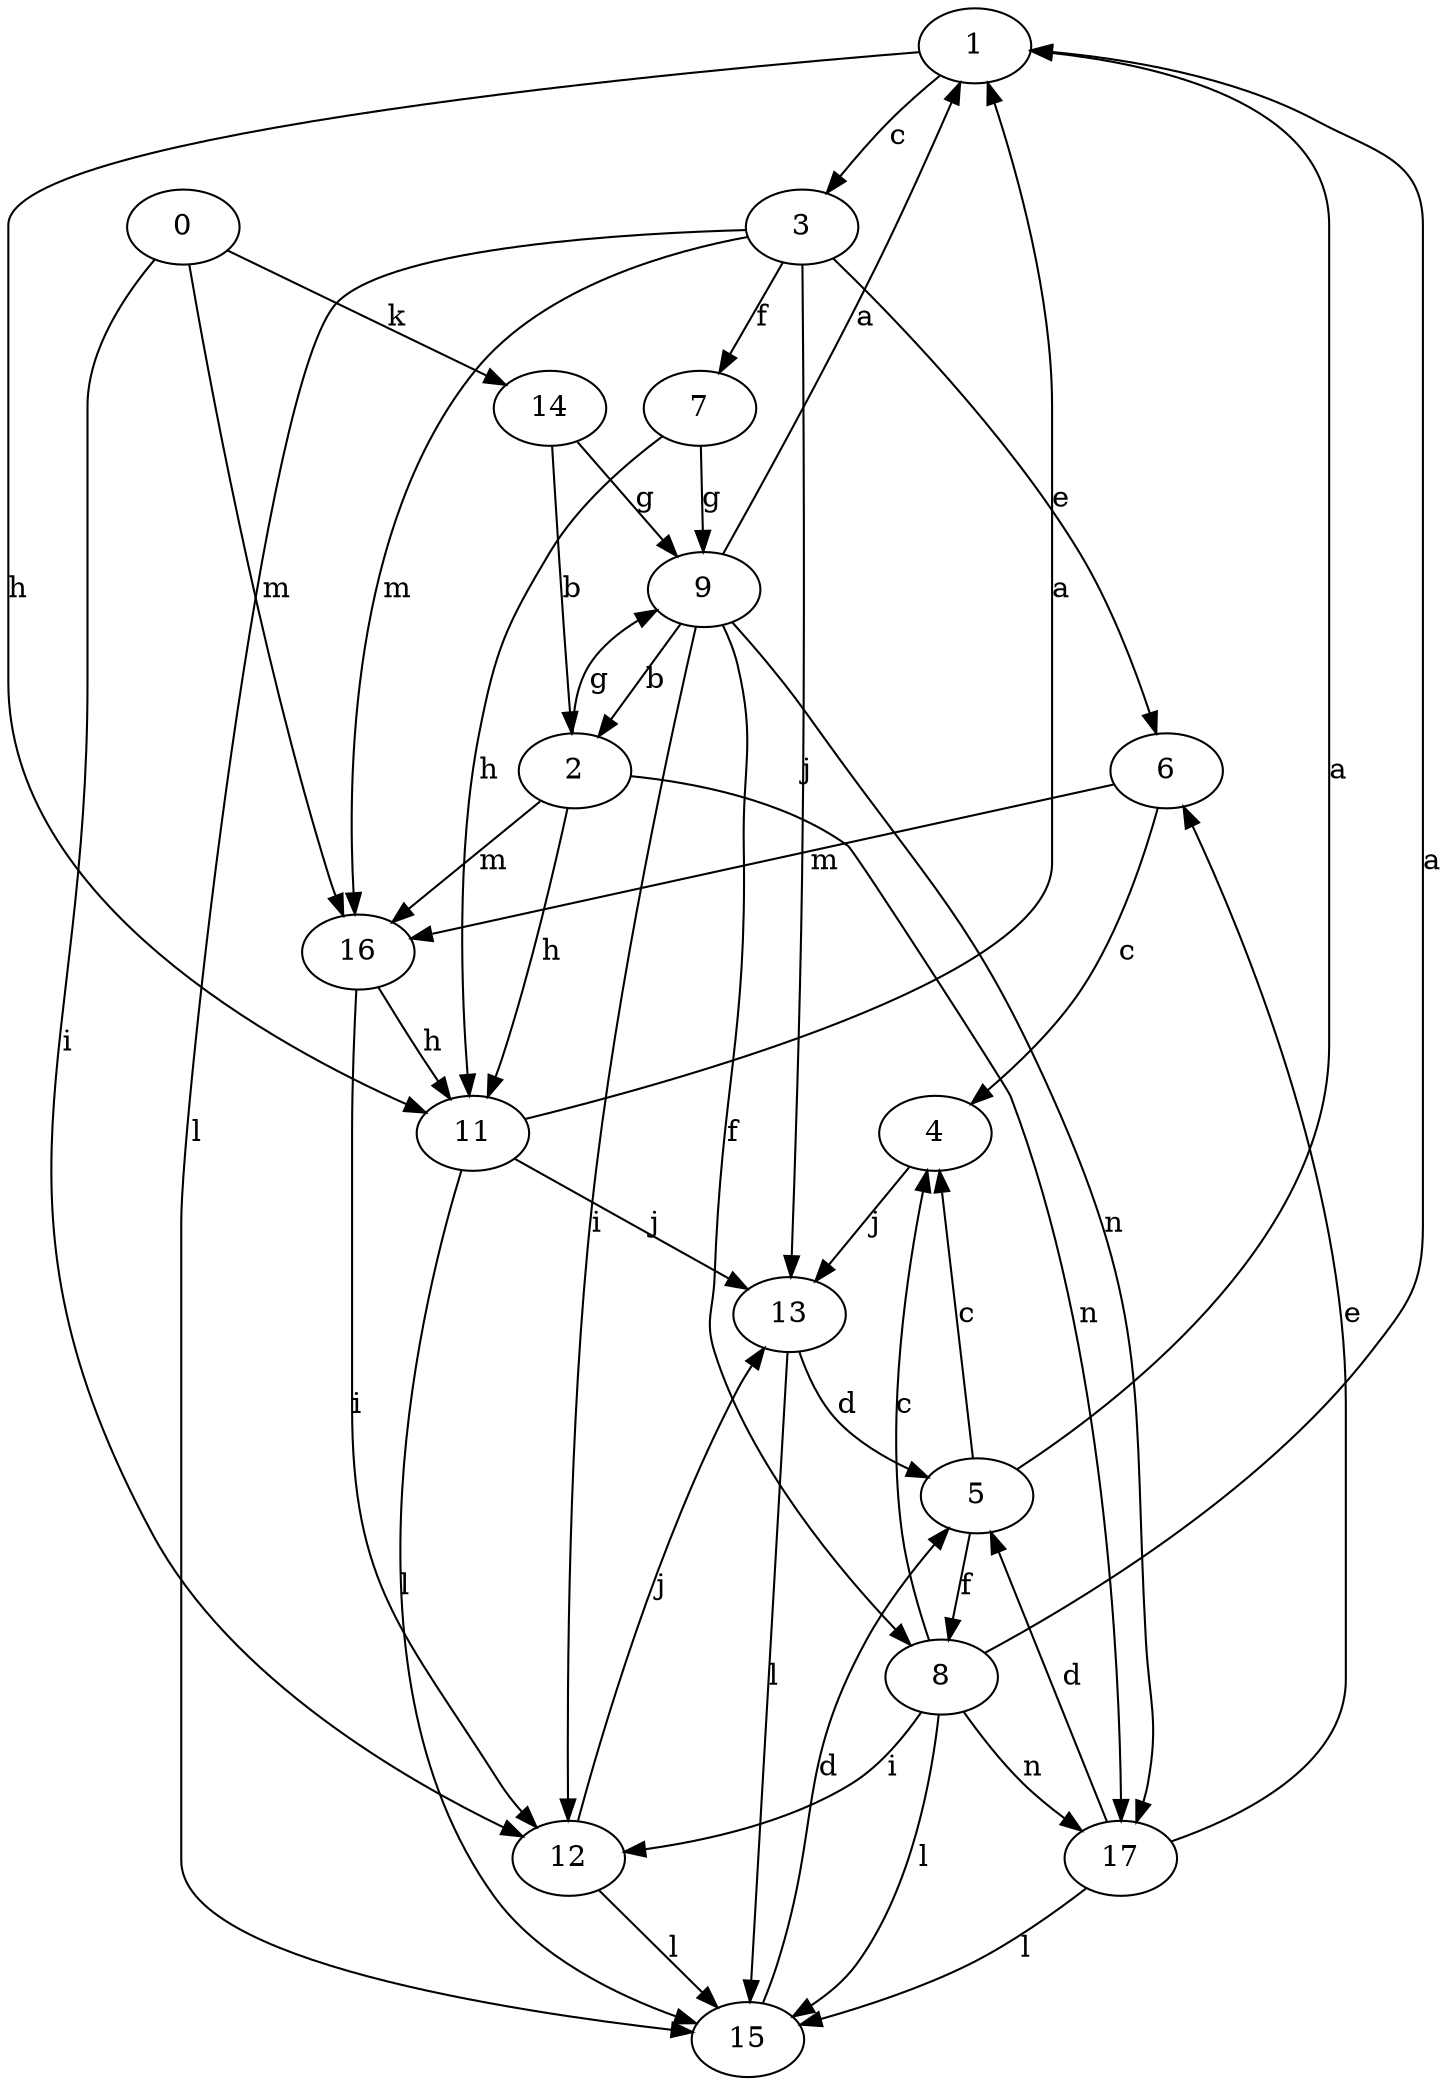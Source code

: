 strict digraph  {
1;
2;
3;
4;
5;
6;
7;
8;
9;
11;
12;
13;
14;
15;
16;
0;
17;
1 -> 3  [label=c];
1 -> 11  [label=h];
2 -> 9  [label=g];
2 -> 11  [label=h];
2 -> 16  [label=m];
2 -> 17  [label=n];
3 -> 6  [label=e];
3 -> 7  [label=f];
3 -> 13  [label=j];
3 -> 15  [label=l];
3 -> 16  [label=m];
4 -> 13  [label=j];
5 -> 1  [label=a];
5 -> 4  [label=c];
5 -> 8  [label=f];
6 -> 4  [label=c];
6 -> 16  [label=m];
7 -> 9  [label=g];
7 -> 11  [label=h];
8 -> 1  [label=a];
8 -> 4  [label=c];
8 -> 12  [label=i];
8 -> 15  [label=l];
8 -> 17  [label=n];
9 -> 1  [label=a];
9 -> 2  [label=b];
9 -> 8  [label=f];
9 -> 12  [label=i];
9 -> 17  [label=n];
11 -> 1  [label=a];
11 -> 13  [label=j];
11 -> 15  [label=l];
12 -> 13  [label=j];
12 -> 15  [label=l];
13 -> 5  [label=d];
13 -> 15  [label=l];
14 -> 2  [label=b];
14 -> 9  [label=g];
15 -> 5  [label=d];
16 -> 11  [label=h];
16 -> 12  [label=i];
0 -> 12  [label=i];
0 -> 14  [label=k];
0 -> 16  [label=m];
17 -> 5  [label=d];
17 -> 6  [label=e];
17 -> 15  [label=l];
}
